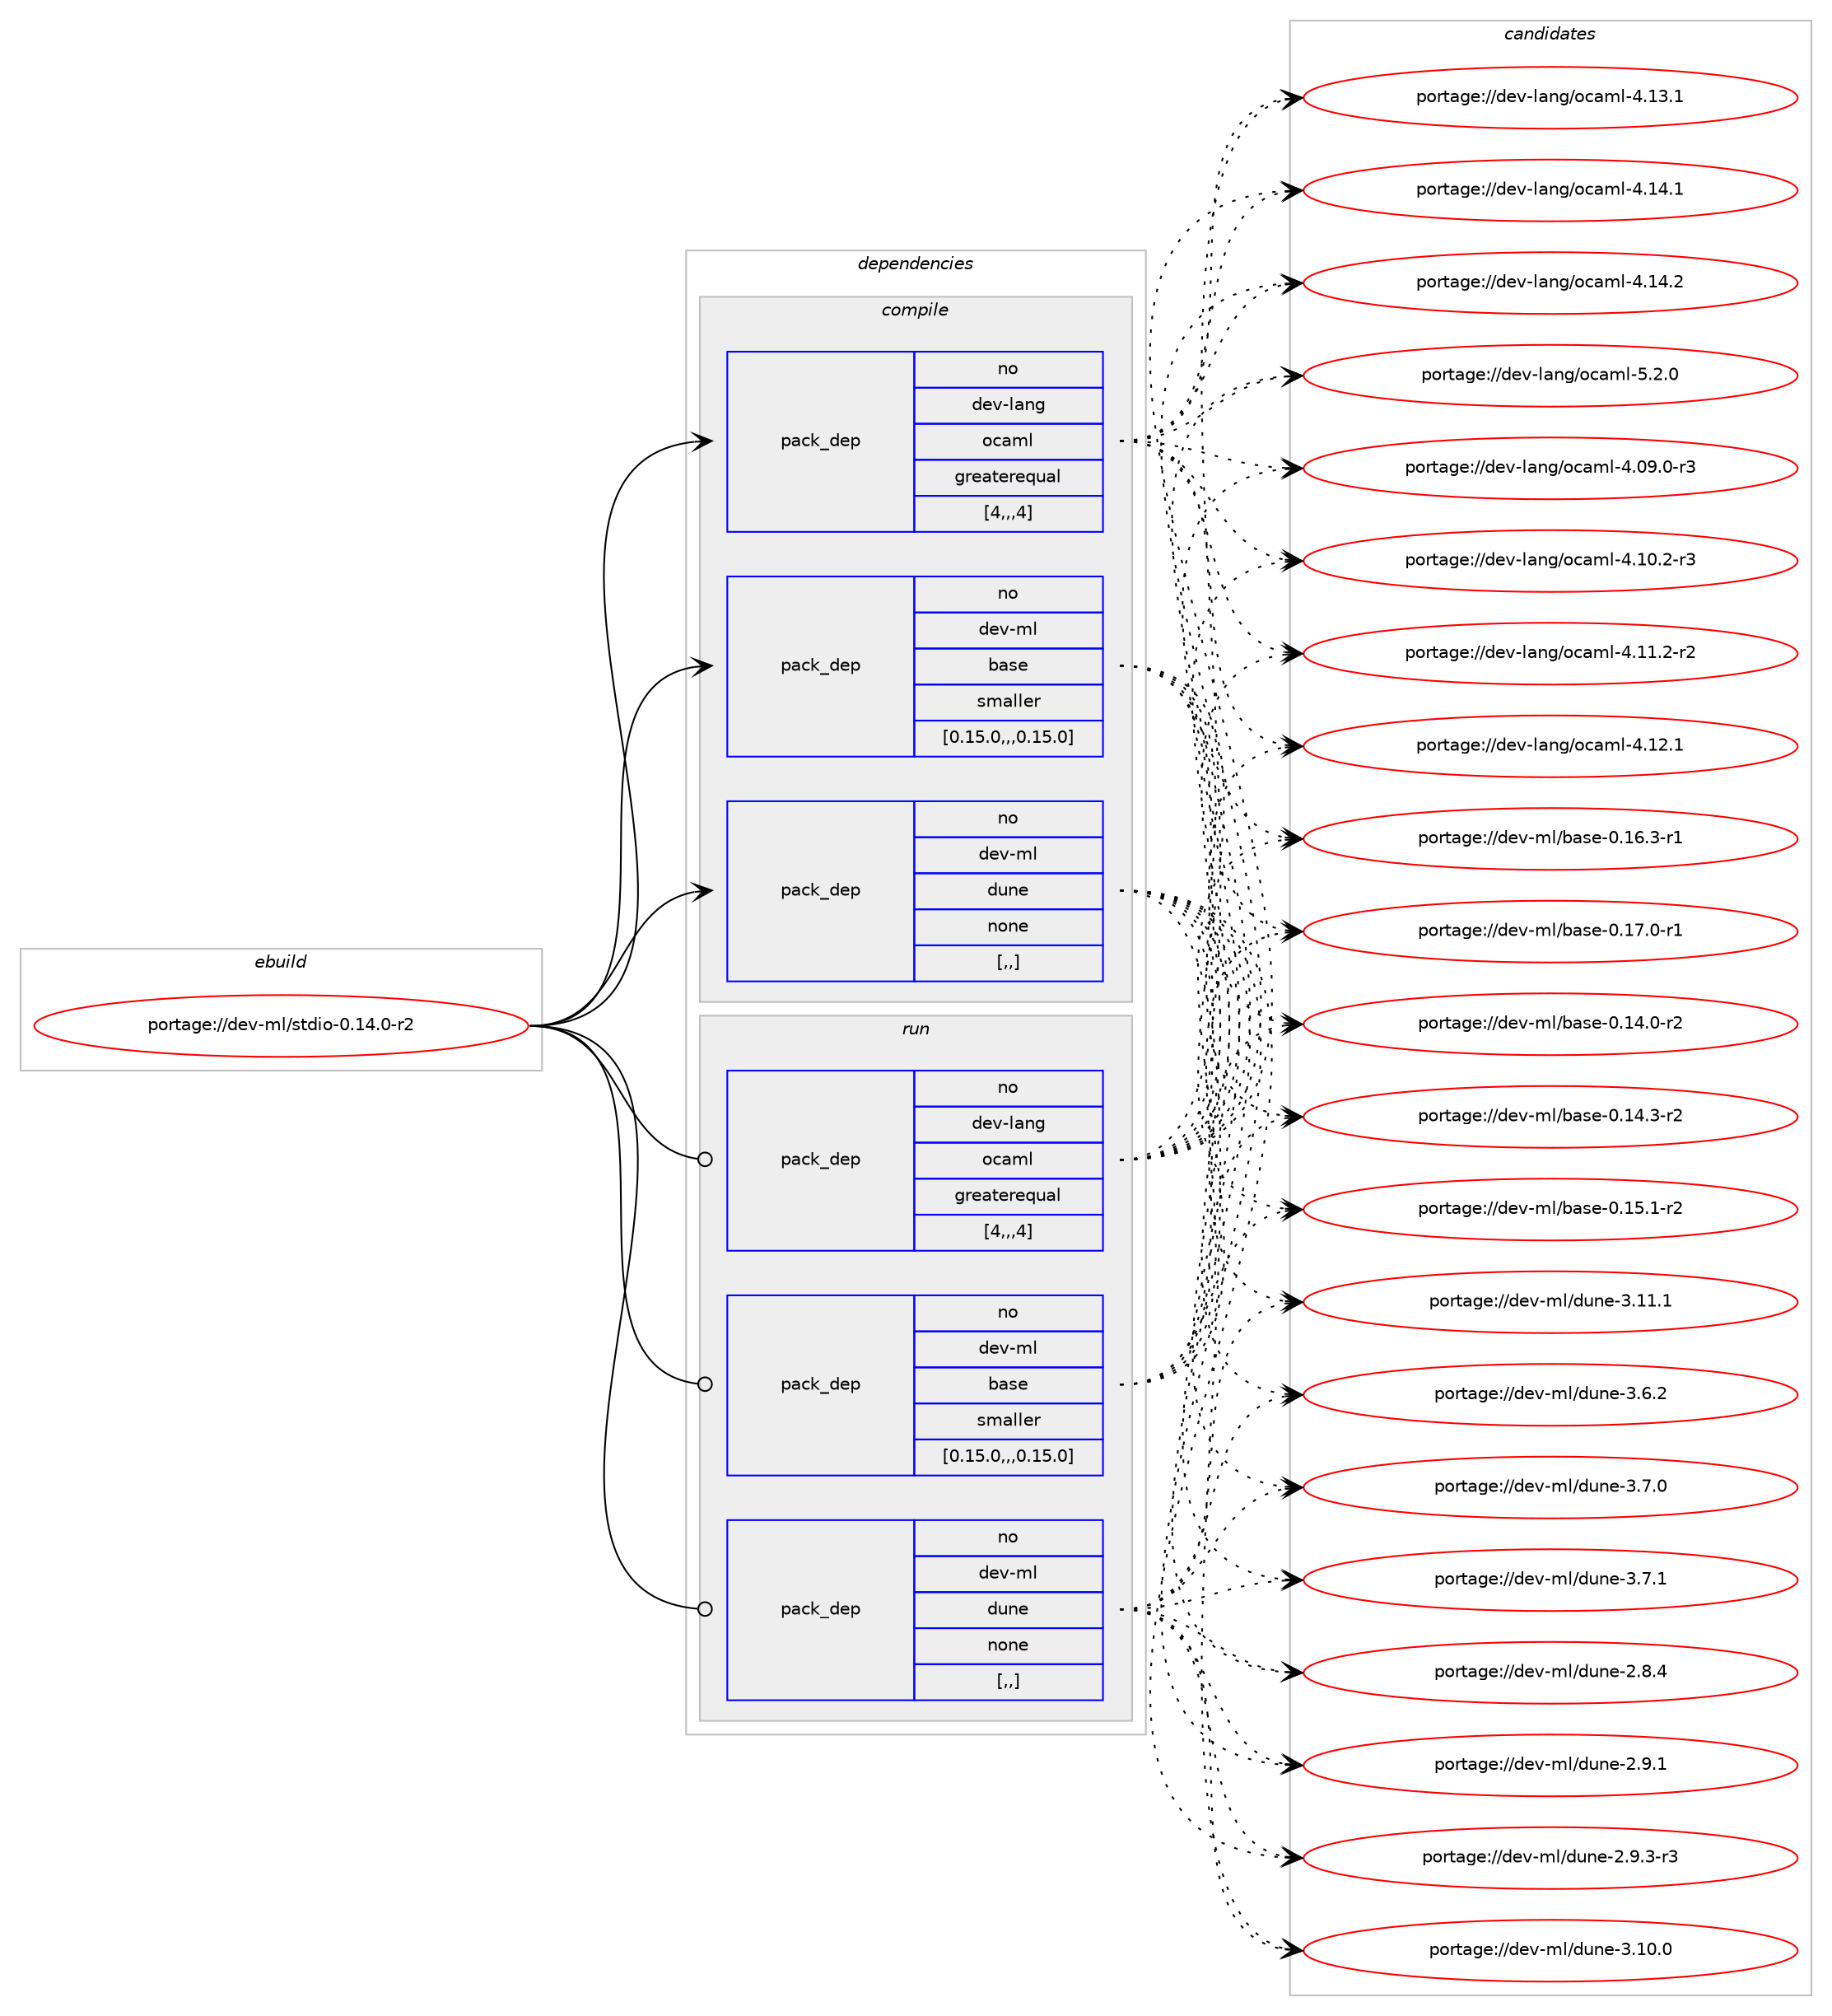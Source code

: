 digraph prolog {

# *************
# Graph options
# *************

newrank=true;
concentrate=true;
compound=true;
graph [rankdir=LR,fontname=Helvetica,fontsize=10,ranksep=1.5];#, ranksep=2.5, nodesep=0.2];
edge  [arrowhead=vee];
node  [fontname=Helvetica,fontsize=10];

# **********
# The ebuild
# **********

subgraph cluster_leftcol {
color=gray;
rank=same;
label=<<i>ebuild</i>>;
id [label="portage://dev-ml/stdio-0.14.0-r2", color=red, width=4, href="../dev-ml/stdio-0.14.0-r2.svg"];
}

# ****************
# The dependencies
# ****************

subgraph cluster_midcol {
color=gray;
label=<<i>dependencies</i>>;
subgraph cluster_compile {
fillcolor="#eeeeee";
style=filled;
label=<<i>compile</i>>;
subgraph pack91690 {
dependency121743 [label=<<TABLE BORDER="0" CELLBORDER="1" CELLSPACING="0" CELLPADDING="4" WIDTH="220"><TR><TD ROWSPAN="6" CELLPADDING="30">pack_dep</TD></TR><TR><TD WIDTH="110">no</TD></TR><TR><TD>dev-lang</TD></TR><TR><TD>ocaml</TD></TR><TR><TD>greaterequal</TD></TR><TR><TD>[4,,,4]</TD></TR></TABLE>>, shape=none, color=blue];
}
id:e -> dependency121743:w [weight=20,style="solid",arrowhead="vee"];
subgraph pack91691 {
dependency121744 [label=<<TABLE BORDER="0" CELLBORDER="1" CELLSPACING="0" CELLPADDING="4" WIDTH="220"><TR><TD ROWSPAN="6" CELLPADDING="30">pack_dep</TD></TR><TR><TD WIDTH="110">no</TD></TR><TR><TD>dev-ml</TD></TR><TR><TD>base</TD></TR><TR><TD>smaller</TD></TR><TR><TD>[0.15.0,,,0.15.0]</TD></TR></TABLE>>, shape=none, color=blue];
}
id:e -> dependency121744:w [weight=20,style="solid",arrowhead="vee"];
subgraph pack91692 {
dependency121745 [label=<<TABLE BORDER="0" CELLBORDER="1" CELLSPACING="0" CELLPADDING="4" WIDTH="220"><TR><TD ROWSPAN="6" CELLPADDING="30">pack_dep</TD></TR><TR><TD WIDTH="110">no</TD></TR><TR><TD>dev-ml</TD></TR><TR><TD>dune</TD></TR><TR><TD>none</TD></TR><TR><TD>[,,]</TD></TR></TABLE>>, shape=none, color=blue];
}
id:e -> dependency121745:w [weight=20,style="solid",arrowhead="vee"];
}
subgraph cluster_compileandrun {
fillcolor="#eeeeee";
style=filled;
label=<<i>compile and run</i>>;
}
subgraph cluster_run {
fillcolor="#eeeeee";
style=filled;
label=<<i>run</i>>;
subgraph pack91693 {
dependency121746 [label=<<TABLE BORDER="0" CELLBORDER="1" CELLSPACING="0" CELLPADDING="4" WIDTH="220"><TR><TD ROWSPAN="6" CELLPADDING="30">pack_dep</TD></TR><TR><TD WIDTH="110">no</TD></TR><TR><TD>dev-lang</TD></TR><TR><TD>ocaml</TD></TR><TR><TD>greaterequal</TD></TR><TR><TD>[4,,,4]</TD></TR></TABLE>>, shape=none, color=blue];
}
id:e -> dependency121746:w [weight=20,style="solid",arrowhead="odot"];
subgraph pack91694 {
dependency121747 [label=<<TABLE BORDER="0" CELLBORDER="1" CELLSPACING="0" CELLPADDING="4" WIDTH="220"><TR><TD ROWSPAN="6" CELLPADDING="30">pack_dep</TD></TR><TR><TD WIDTH="110">no</TD></TR><TR><TD>dev-ml</TD></TR><TR><TD>base</TD></TR><TR><TD>smaller</TD></TR><TR><TD>[0.15.0,,,0.15.0]</TD></TR></TABLE>>, shape=none, color=blue];
}
id:e -> dependency121747:w [weight=20,style="solid",arrowhead="odot"];
subgraph pack91695 {
dependency121748 [label=<<TABLE BORDER="0" CELLBORDER="1" CELLSPACING="0" CELLPADDING="4" WIDTH="220"><TR><TD ROWSPAN="6" CELLPADDING="30">pack_dep</TD></TR><TR><TD WIDTH="110">no</TD></TR><TR><TD>dev-ml</TD></TR><TR><TD>dune</TD></TR><TR><TD>none</TD></TR><TR><TD>[,,]</TD></TR></TABLE>>, shape=none, color=blue];
}
id:e -> dependency121748:w [weight=20,style="solid",arrowhead="odot"];
}
}

# **************
# The candidates
# **************

subgraph cluster_choices {
rank=same;
color=gray;
label=<<i>candidates</i>>;

subgraph choice91690 {
color=black;
nodesep=1;
choice1001011184510897110103471119997109108455246485746484511451 [label="portage://dev-lang/ocaml-4.09.0-r3", color=red, width=4,href="../dev-lang/ocaml-4.09.0-r3.svg"];
choice1001011184510897110103471119997109108455246494846504511451 [label="portage://dev-lang/ocaml-4.10.2-r3", color=red, width=4,href="../dev-lang/ocaml-4.10.2-r3.svg"];
choice1001011184510897110103471119997109108455246494946504511450 [label="portage://dev-lang/ocaml-4.11.2-r2", color=red, width=4,href="../dev-lang/ocaml-4.11.2-r2.svg"];
choice100101118451089711010347111999710910845524649504649 [label="portage://dev-lang/ocaml-4.12.1", color=red, width=4,href="../dev-lang/ocaml-4.12.1.svg"];
choice100101118451089711010347111999710910845524649514649 [label="portage://dev-lang/ocaml-4.13.1", color=red, width=4,href="../dev-lang/ocaml-4.13.1.svg"];
choice100101118451089711010347111999710910845524649524649 [label="portage://dev-lang/ocaml-4.14.1", color=red, width=4,href="../dev-lang/ocaml-4.14.1.svg"];
choice100101118451089711010347111999710910845524649524650 [label="portage://dev-lang/ocaml-4.14.2", color=red, width=4,href="../dev-lang/ocaml-4.14.2.svg"];
choice1001011184510897110103471119997109108455346504648 [label="portage://dev-lang/ocaml-5.2.0", color=red, width=4,href="../dev-lang/ocaml-5.2.0.svg"];
dependency121743:e -> choice1001011184510897110103471119997109108455246485746484511451:w [style=dotted,weight="100"];
dependency121743:e -> choice1001011184510897110103471119997109108455246494846504511451:w [style=dotted,weight="100"];
dependency121743:e -> choice1001011184510897110103471119997109108455246494946504511450:w [style=dotted,weight="100"];
dependency121743:e -> choice100101118451089711010347111999710910845524649504649:w [style=dotted,weight="100"];
dependency121743:e -> choice100101118451089711010347111999710910845524649514649:w [style=dotted,weight="100"];
dependency121743:e -> choice100101118451089711010347111999710910845524649524649:w [style=dotted,weight="100"];
dependency121743:e -> choice100101118451089711010347111999710910845524649524650:w [style=dotted,weight="100"];
dependency121743:e -> choice1001011184510897110103471119997109108455346504648:w [style=dotted,weight="100"];
}
subgraph choice91691 {
color=black;
nodesep=1;
choice10010111845109108479897115101454846495246484511450 [label="portage://dev-ml/base-0.14.0-r2", color=red, width=4,href="../dev-ml/base-0.14.0-r2.svg"];
choice10010111845109108479897115101454846495246514511450 [label="portage://dev-ml/base-0.14.3-r2", color=red, width=4,href="../dev-ml/base-0.14.3-r2.svg"];
choice10010111845109108479897115101454846495346494511450 [label="portage://dev-ml/base-0.15.1-r2", color=red, width=4,href="../dev-ml/base-0.15.1-r2.svg"];
choice10010111845109108479897115101454846495446514511449 [label="portage://dev-ml/base-0.16.3-r1", color=red, width=4,href="../dev-ml/base-0.16.3-r1.svg"];
choice10010111845109108479897115101454846495546484511449 [label="portage://dev-ml/base-0.17.0-r1", color=red, width=4,href="../dev-ml/base-0.17.0-r1.svg"];
dependency121744:e -> choice10010111845109108479897115101454846495246484511450:w [style=dotted,weight="100"];
dependency121744:e -> choice10010111845109108479897115101454846495246514511450:w [style=dotted,weight="100"];
dependency121744:e -> choice10010111845109108479897115101454846495346494511450:w [style=dotted,weight="100"];
dependency121744:e -> choice10010111845109108479897115101454846495446514511449:w [style=dotted,weight="100"];
dependency121744:e -> choice10010111845109108479897115101454846495546484511449:w [style=dotted,weight="100"];
}
subgraph choice91692 {
color=black;
nodesep=1;
choice1001011184510910847100117110101455046564652 [label="portage://dev-ml/dune-2.8.4", color=red, width=4,href="../dev-ml/dune-2.8.4.svg"];
choice1001011184510910847100117110101455046574649 [label="portage://dev-ml/dune-2.9.1", color=red, width=4,href="../dev-ml/dune-2.9.1.svg"];
choice10010111845109108471001171101014550465746514511451 [label="portage://dev-ml/dune-2.9.3-r3", color=red, width=4,href="../dev-ml/dune-2.9.3-r3.svg"];
choice100101118451091084710011711010145514649484648 [label="portage://dev-ml/dune-3.10.0", color=red, width=4,href="../dev-ml/dune-3.10.0.svg"];
choice100101118451091084710011711010145514649494649 [label="portage://dev-ml/dune-3.11.1", color=red, width=4,href="../dev-ml/dune-3.11.1.svg"];
choice1001011184510910847100117110101455146544650 [label="portage://dev-ml/dune-3.6.2", color=red, width=4,href="../dev-ml/dune-3.6.2.svg"];
choice1001011184510910847100117110101455146554648 [label="portage://dev-ml/dune-3.7.0", color=red, width=4,href="../dev-ml/dune-3.7.0.svg"];
choice1001011184510910847100117110101455146554649 [label="portage://dev-ml/dune-3.7.1", color=red, width=4,href="../dev-ml/dune-3.7.1.svg"];
dependency121745:e -> choice1001011184510910847100117110101455046564652:w [style=dotted,weight="100"];
dependency121745:e -> choice1001011184510910847100117110101455046574649:w [style=dotted,weight="100"];
dependency121745:e -> choice10010111845109108471001171101014550465746514511451:w [style=dotted,weight="100"];
dependency121745:e -> choice100101118451091084710011711010145514649484648:w [style=dotted,weight="100"];
dependency121745:e -> choice100101118451091084710011711010145514649494649:w [style=dotted,weight="100"];
dependency121745:e -> choice1001011184510910847100117110101455146544650:w [style=dotted,weight="100"];
dependency121745:e -> choice1001011184510910847100117110101455146554648:w [style=dotted,weight="100"];
dependency121745:e -> choice1001011184510910847100117110101455146554649:w [style=dotted,weight="100"];
}
subgraph choice91693 {
color=black;
nodesep=1;
choice1001011184510897110103471119997109108455246485746484511451 [label="portage://dev-lang/ocaml-4.09.0-r3", color=red, width=4,href="../dev-lang/ocaml-4.09.0-r3.svg"];
choice1001011184510897110103471119997109108455246494846504511451 [label="portage://dev-lang/ocaml-4.10.2-r3", color=red, width=4,href="../dev-lang/ocaml-4.10.2-r3.svg"];
choice1001011184510897110103471119997109108455246494946504511450 [label="portage://dev-lang/ocaml-4.11.2-r2", color=red, width=4,href="../dev-lang/ocaml-4.11.2-r2.svg"];
choice100101118451089711010347111999710910845524649504649 [label="portage://dev-lang/ocaml-4.12.1", color=red, width=4,href="../dev-lang/ocaml-4.12.1.svg"];
choice100101118451089711010347111999710910845524649514649 [label="portage://dev-lang/ocaml-4.13.1", color=red, width=4,href="../dev-lang/ocaml-4.13.1.svg"];
choice100101118451089711010347111999710910845524649524649 [label="portage://dev-lang/ocaml-4.14.1", color=red, width=4,href="../dev-lang/ocaml-4.14.1.svg"];
choice100101118451089711010347111999710910845524649524650 [label="portage://dev-lang/ocaml-4.14.2", color=red, width=4,href="../dev-lang/ocaml-4.14.2.svg"];
choice1001011184510897110103471119997109108455346504648 [label="portage://dev-lang/ocaml-5.2.0", color=red, width=4,href="../dev-lang/ocaml-5.2.0.svg"];
dependency121746:e -> choice1001011184510897110103471119997109108455246485746484511451:w [style=dotted,weight="100"];
dependency121746:e -> choice1001011184510897110103471119997109108455246494846504511451:w [style=dotted,weight="100"];
dependency121746:e -> choice1001011184510897110103471119997109108455246494946504511450:w [style=dotted,weight="100"];
dependency121746:e -> choice100101118451089711010347111999710910845524649504649:w [style=dotted,weight="100"];
dependency121746:e -> choice100101118451089711010347111999710910845524649514649:w [style=dotted,weight="100"];
dependency121746:e -> choice100101118451089711010347111999710910845524649524649:w [style=dotted,weight="100"];
dependency121746:e -> choice100101118451089711010347111999710910845524649524650:w [style=dotted,weight="100"];
dependency121746:e -> choice1001011184510897110103471119997109108455346504648:w [style=dotted,weight="100"];
}
subgraph choice91694 {
color=black;
nodesep=1;
choice10010111845109108479897115101454846495246484511450 [label="portage://dev-ml/base-0.14.0-r2", color=red, width=4,href="../dev-ml/base-0.14.0-r2.svg"];
choice10010111845109108479897115101454846495246514511450 [label="portage://dev-ml/base-0.14.3-r2", color=red, width=4,href="../dev-ml/base-0.14.3-r2.svg"];
choice10010111845109108479897115101454846495346494511450 [label="portage://dev-ml/base-0.15.1-r2", color=red, width=4,href="../dev-ml/base-0.15.1-r2.svg"];
choice10010111845109108479897115101454846495446514511449 [label="portage://dev-ml/base-0.16.3-r1", color=red, width=4,href="../dev-ml/base-0.16.3-r1.svg"];
choice10010111845109108479897115101454846495546484511449 [label="portage://dev-ml/base-0.17.0-r1", color=red, width=4,href="../dev-ml/base-0.17.0-r1.svg"];
dependency121747:e -> choice10010111845109108479897115101454846495246484511450:w [style=dotted,weight="100"];
dependency121747:e -> choice10010111845109108479897115101454846495246514511450:w [style=dotted,weight="100"];
dependency121747:e -> choice10010111845109108479897115101454846495346494511450:w [style=dotted,weight="100"];
dependency121747:e -> choice10010111845109108479897115101454846495446514511449:w [style=dotted,weight="100"];
dependency121747:e -> choice10010111845109108479897115101454846495546484511449:w [style=dotted,weight="100"];
}
subgraph choice91695 {
color=black;
nodesep=1;
choice1001011184510910847100117110101455046564652 [label="portage://dev-ml/dune-2.8.4", color=red, width=4,href="../dev-ml/dune-2.8.4.svg"];
choice1001011184510910847100117110101455046574649 [label="portage://dev-ml/dune-2.9.1", color=red, width=4,href="../dev-ml/dune-2.9.1.svg"];
choice10010111845109108471001171101014550465746514511451 [label="portage://dev-ml/dune-2.9.3-r3", color=red, width=4,href="../dev-ml/dune-2.9.3-r3.svg"];
choice100101118451091084710011711010145514649484648 [label="portage://dev-ml/dune-3.10.0", color=red, width=4,href="../dev-ml/dune-3.10.0.svg"];
choice100101118451091084710011711010145514649494649 [label="portage://dev-ml/dune-3.11.1", color=red, width=4,href="../dev-ml/dune-3.11.1.svg"];
choice1001011184510910847100117110101455146544650 [label="portage://dev-ml/dune-3.6.2", color=red, width=4,href="../dev-ml/dune-3.6.2.svg"];
choice1001011184510910847100117110101455146554648 [label="portage://dev-ml/dune-3.7.0", color=red, width=4,href="../dev-ml/dune-3.7.0.svg"];
choice1001011184510910847100117110101455146554649 [label="portage://dev-ml/dune-3.7.1", color=red, width=4,href="../dev-ml/dune-3.7.1.svg"];
dependency121748:e -> choice1001011184510910847100117110101455046564652:w [style=dotted,weight="100"];
dependency121748:e -> choice1001011184510910847100117110101455046574649:w [style=dotted,weight="100"];
dependency121748:e -> choice10010111845109108471001171101014550465746514511451:w [style=dotted,weight="100"];
dependency121748:e -> choice100101118451091084710011711010145514649484648:w [style=dotted,weight="100"];
dependency121748:e -> choice100101118451091084710011711010145514649494649:w [style=dotted,weight="100"];
dependency121748:e -> choice1001011184510910847100117110101455146544650:w [style=dotted,weight="100"];
dependency121748:e -> choice1001011184510910847100117110101455146554648:w [style=dotted,weight="100"];
dependency121748:e -> choice1001011184510910847100117110101455146554649:w [style=dotted,weight="100"];
}
}

}
